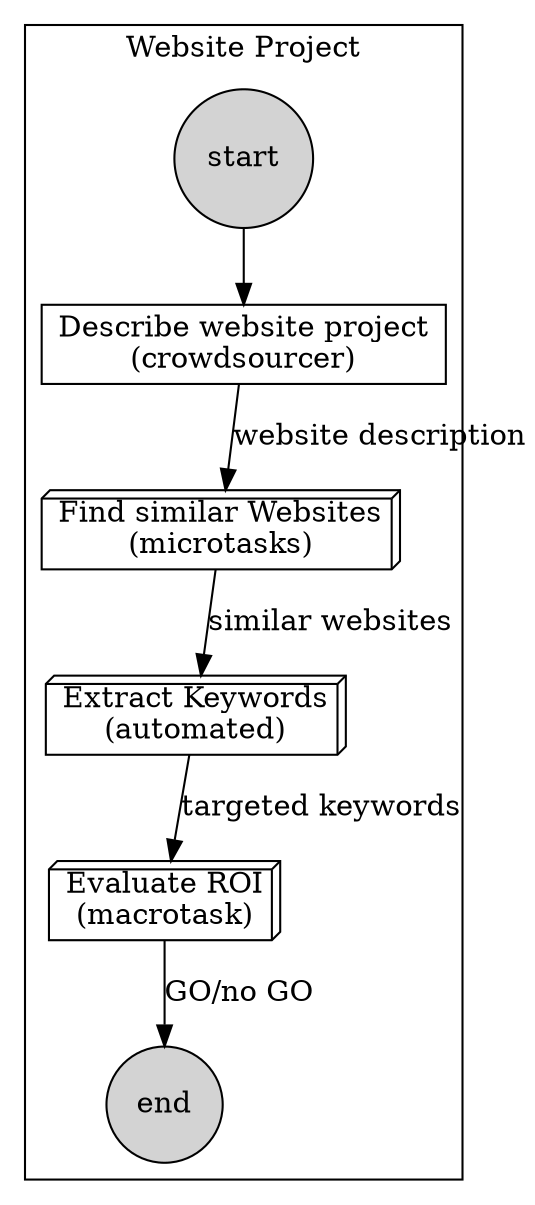 
digraph G {

    node[shape="box"];

    subgraph cluster0 {

        #node [style=filled];
        label = "Website Project";

        # nodes
        start [shape=circle,style=filled];
        describeWebsiteProject [label="Describe website project\n(crowdsourcer)"];
        findSimilarWebsites [shape=box3d,label="Find similar Websites\n(microtasks)"];
        extractKeywords [shape=box3d,label="Extract Keywords\n(automated)"];
        evaluateROI [shape=box3d,label="Evaluate ROI\n(macrotask)"];
        end [shape=circle,style=filled,label="end"];

        # Website creator links
        start -> describeWebsiteProject;
        describeWebsiteProject -> findSimilarWebsites [label="website description"];
        findSimilarWebsites -> extractKeywords [label="similar websites"];
        extractKeywords -> evaluateROI [label="targeted keywords"];
        evaluateROI -> end [label="GO/no GO"];
    }

}
